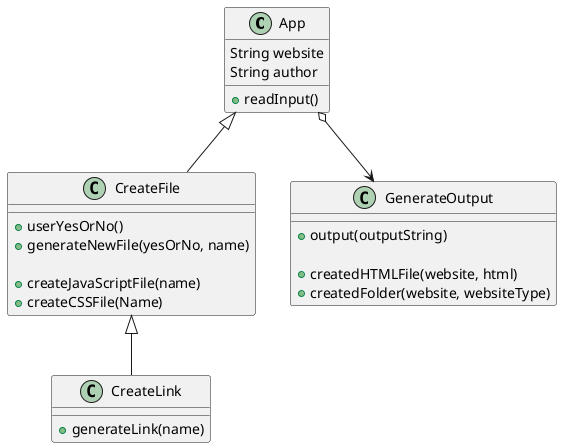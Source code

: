 @startuml
class App{
    String website
    String author

    + readInput()
}

class CreateFile {
    + userYesOrNo()
    + generateNewFile(yesOrNo, name)

    + createJavaScriptFile(name)
    + createCSSFile(Name)
}

class CreateLink {
    + generateLink(name)
}

class GenerateOutput {
    + output(outputString)

    + createdHTMLFile(website, html)
    + createdFolder(website, websiteType)
}

App <|-- CreateFile
CreateFile <|-- CreateLink
App o--> GenerateOutput
@enduml